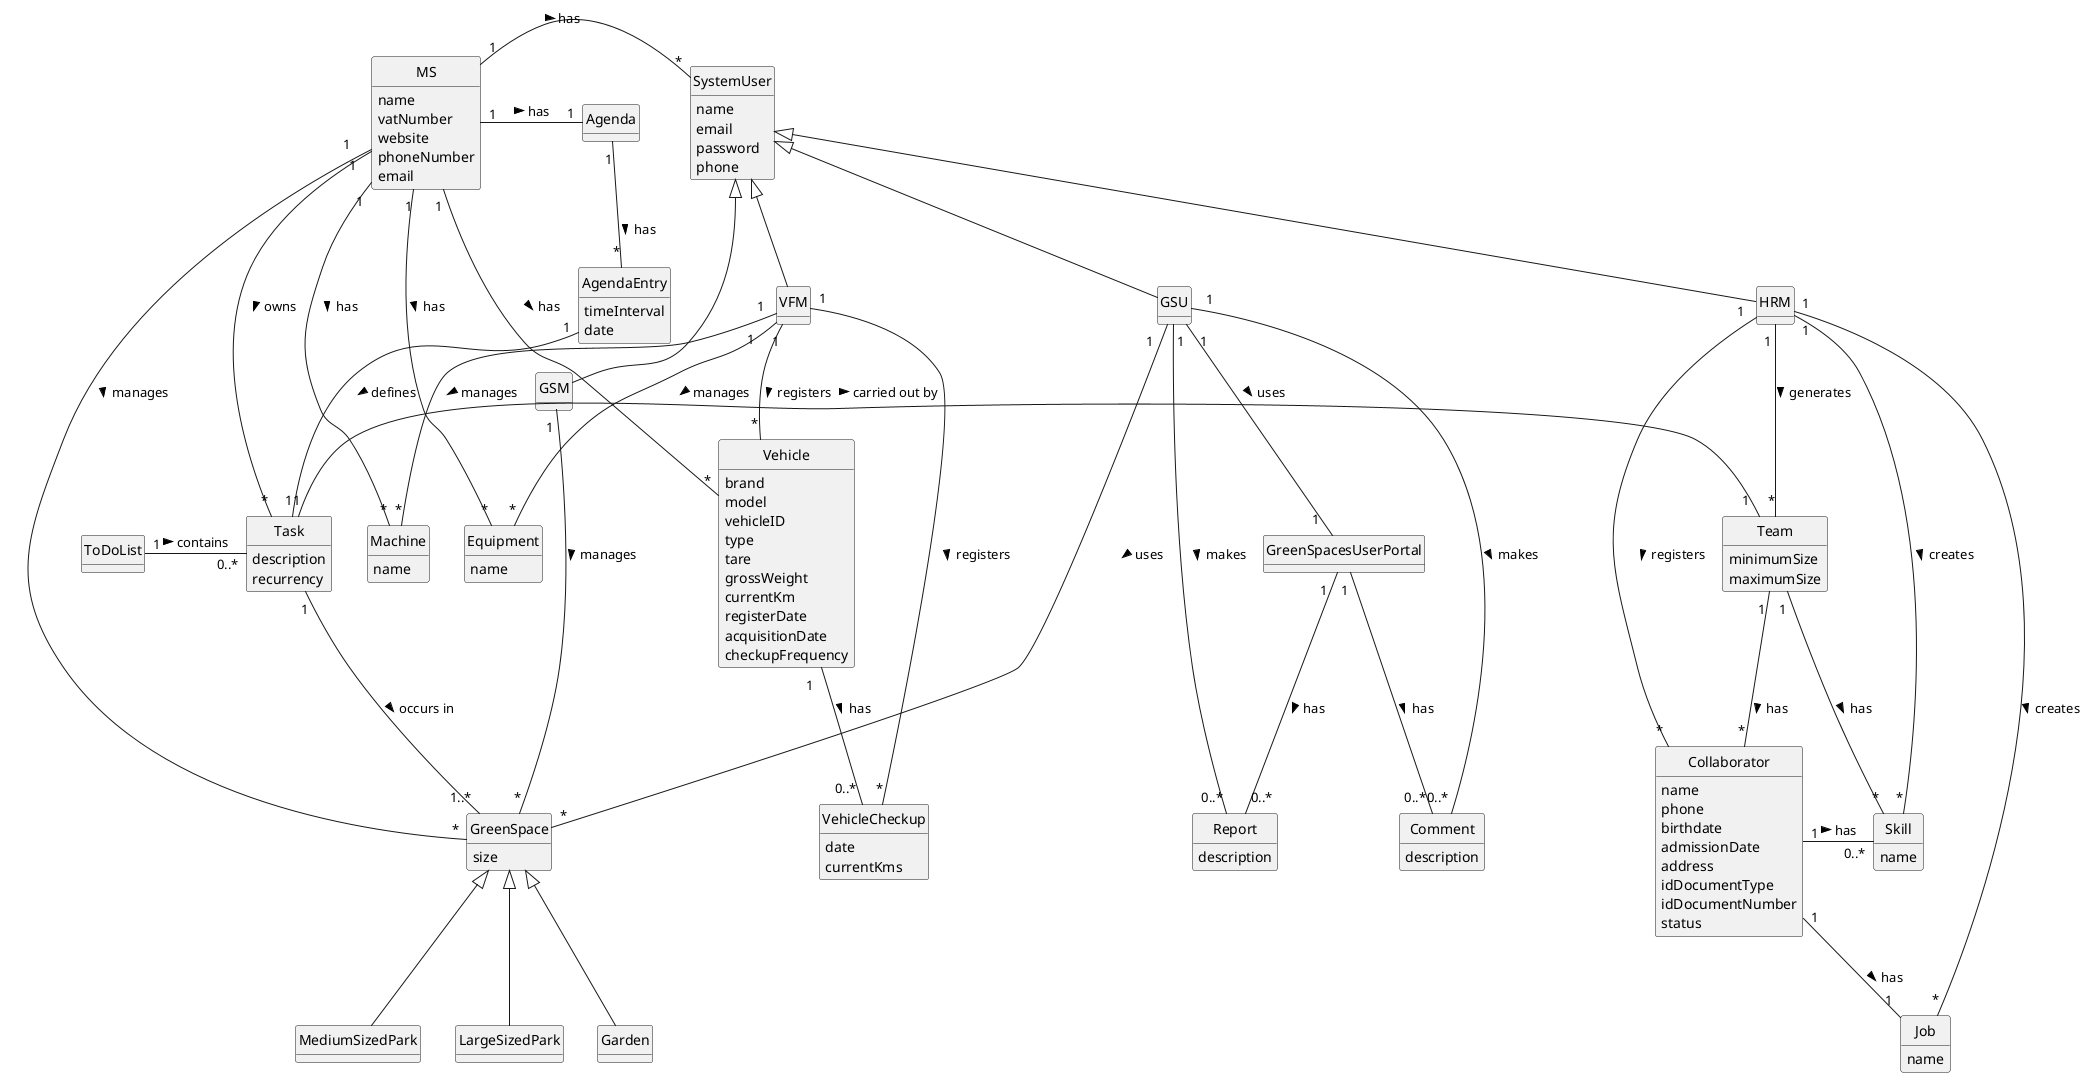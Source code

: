 @startuml
skinparam monochrome true
skinparam packageStyle rectangle
skinparam shadowing false
'skinparam linetype ortho
'left to right direction
skinparam classAttributeIconSize 0
hide circle
hide methods



class MS {
    name
    vatNumber
    website
    phoneNumber
    email

}

class GreenSpace {
    size
}

class Garden
class MediumSizedPark
class LargeSizedPark

class SystemUser {
    name
    email
    password
    phone

}
class HRM {
}
class VFM {
}
class Collaborator {
    name
    phone
    birthdate
    admissionDate
    address
    idDocumentType
    idDocumentNumber
    status
}
class GSM {
}
class GSU {
}


class Team {
minimumSize
maximumSize
}

class Skill {
    name
}

class Job {
    name
}

class Task {
    description
    recurrency
}

class VehicleCheckup {

    date
    currentKms
}

class Vehicle {
   brand
   model
   vehicleID
   type
   tare
   grossWeight
   currentKm
   registerDate
   acquisitionDate
   checkupFrequency
}

class Machine {
    name
}

class Equipment {
    name
}

class Agenda {
}

class AgendaEntry {
    timeInterval
    date
}

class GreenSpacesUserPortal{
}

class Comment{
    description
}
class Report{
    description
}



class ToDoList{

}


SystemUser <|-- HRM
SystemUser <|-- VFM
SystemUser <|-- GSM
SystemUser <|-- GSU

GreenSpace <|-- Garden
GreenSpace <|-- MediumSizedPark
GreenSpace <|-- LargeSizedPark

Task "1" -- "1..*" GreenSpace : occurs in >

Agenda "1" -- "*" AgendaEntry : has >
AgendaEntry "1" -- "1" Task : defines >


VFM " 1" -- "*" Vehicle : registers >
VFM "  1 " -- "*" Machine : manages >
VFM "  1    " -- "*" Equipment : manages >
Vehicle "1   " -- "0..* " VehicleCheckup : has >
VFM "1 " -- "*" VehicleCheckup : registers >
GSU"  1  " -- "0..*" Report: makes >
GSU"  1  " -- "0..* " Comment: makes >
GSU"  1  " -- "1  " GreenSpacesUserPortal:  uses >
GreenSpacesUserPortal "1  " -- "0..* " Report : has >
GreenSpacesUserPortal "1 " -- "0..* " Comment : has >

MS "1" - "*" SystemUser : has >
MS "1  " - "*" Task: owns >
MS "1" - "*" Machine : has >
MS "1 " - "*" Vehicle : has >
MS "1" - "*" Equipment : has >

Task "1" - "1  " Team:   carried out by   >
ToDoList "1" - "0..*" Task: contains >

HRM "1 " -- "*" Collaborator : registers >
HRM "1 " -- "*" Job : creates >
HRM "1 " -- "*" Skill : creates >
HRM "1 " -- "*" Team : generates >
Team "1 " -- "*" Collaborator: has >
Collaborator "1" - "0..*" Skill: has >
Collaborator "1 " -- "1" Job : has >
MS "1" - "1" Agenda : has >
MS "1    " - "*" GreenSpace: manages >
GSU"1   " - "*" GreenSpace: uses >
GSM "1 " - "*" GreenSpace: manages >
Team "1 " -- "*" Skill: has >
@enduml